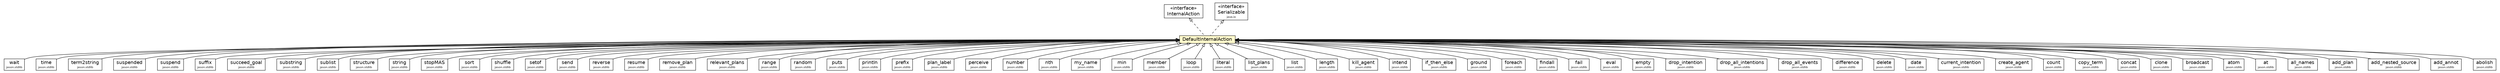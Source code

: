 #!/usr/local/bin/dot
#
# Class diagram 
# Generated by UMLGraph version 5.1 (http://www.umlgraph.org/)
#

digraph G {
	edge [fontname="Helvetica",fontsize=10,labelfontname="Helvetica",labelfontsize=10];
	node [fontname="Helvetica",fontsize=10,shape=plaintext];
	nodesep=0.25;
	ranksep=0.5;
	// jason.asSemantics.InternalAction
	c10673 [label=<<table title="jason.asSemantics.InternalAction" border="0" cellborder="1" cellspacing="0" cellpadding="2" port="p" href="./InternalAction.html">
		<tr><td><table border="0" cellspacing="0" cellpadding="1">
<tr><td align="center" balign="center"> &#171;interface&#187; </td></tr>
<tr><td align="center" balign="center"> InternalAction </td></tr>
		</table></td></tr>
		</table>>, fontname="Helvetica", fontcolor="black", fontsize=14.0];
	// jason.asSemantics.DefaultInternalAction
	c10680 [label=<<table title="jason.asSemantics.DefaultInternalAction" border="0" cellborder="1" cellspacing="0" cellpadding="2" port="p" bgcolor="lemonChiffon" href="./DefaultInternalAction.html">
		<tr><td><table border="0" cellspacing="0" cellpadding="1">
<tr><td align="center" balign="center"> DefaultInternalAction </td></tr>
		</table></td></tr>
		</table>>, fontname="Helvetica", fontcolor="black", fontsize=14.0];
	// jason.stdlib.wait
	c10830 [label=<<table title="jason.stdlib.wait" border="0" cellborder="1" cellspacing="0" cellpadding="2" port="p" href="../stdlib/wait.html">
		<tr><td><table border="0" cellspacing="0" cellpadding="1">
<tr><td align="center" balign="center"> wait </td></tr>
<tr><td align="center" balign="center"><font point-size="8.0"> jason.stdlib </font></td></tr>
		</table></td></tr>
		</table>>, fontname="Helvetica", fontcolor="black", fontsize=14.0];
	// jason.stdlib.time
	c10832 [label=<<table title="jason.stdlib.time" border="0" cellborder="1" cellspacing="0" cellpadding="2" port="p" href="../stdlib/time.html">
		<tr><td><table border="0" cellspacing="0" cellpadding="1">
<tr><td align="center" balign="center"> time </td></tr>
<tr><td align="center" balign="center"><font point-size="8.0"> jason.stdlib </font></td></tr>
		</table></td></tr>
		</table>>, fontname="Helvetica", fontcolor="black", fontsize=14.0];
	// jason.stdlib.term2string
	c10833 [label=<<table title="jason.stdlib.term2string" border="0" cellborder="1" cellspacing="0" cellpadding="2" port="p" href="../stdlib/term2string.html">
		<tr><td><table border="0" cellspacing="0" cellpadding="1">
<tr><td align="center" balign="center"> term2string </td></tr>
<tr><td align="center" balign="center"><font point-size="8.0"> jason.stdlib </font></td></tr>
		</table></td></tr>
		</table>>, fontname="Helvetica", fontcolor="black", fontsize=14.0];
	// jason.stdlib.suspended
	c10834 [label=<<table title="jason.stdlib.suspended" border="0" cellborder="1" cellspacing="0" cellpadding="2" port="p" href="../stdlib/suspended.html">
		<tr><td><table border="0" cellspacing="0" cellpadding="1">
<tr><td align="center" balign="center"> suspended </td></tr>
<tr><td align="center" balign="center"><font point-size="8.0"> jason.stdlib </font></td></tr>
		</table></td></tr>
		</table>>, fontname="Helvetica", fontcolor="black", fontsize=14.0];
	// jason.stdlib.suspend
	c10835 [label=<<table title="jason.stdlib.suspend" border="0" cellborder="1" cellspacing="0" cellpadding="2" port="p" href="../stdlib/suspend.html">
		<tr><td><table border="0" cellspacing="0" cellpadding="1">
<tr><td align="center" balign="center"> suspend </td></tr>
<tr><td align="center" balign="center"><font point-size="8.0"> jason.stdlib </font></td></tr>
		</table></td></tr>
		</table>>, fontname="Helvetica", fontcolor="black", fontsize=14.0];
	// jason.stdlib.suffix
	c10836 [label=<<table title="jason.stdlib.suffix" border="0" cellborder="1" cellspacing="0" cellpadding="2" port="p" href="../stdlib/suffix.html">
		<tr><td><table border="0" cellspacing="0" cellpadding="1">
<tr><td align="center" balign="center"> suffix </td></tr>
<tr><td align="center" balign="center"><font point-size="8.0"> jason.stdlib </font></td></tr>
		</table></td></tr>
		</table>>, fontname="Helvetica", fontcolor="black", fontsize=14.0];
	// jason.stdlib.succeed_goal
	c10837 [label=<<table title="jason.stdlib.succeed_goal" border="0" cellborder="1" cellspacing="0" cellpadding="2" port="p" href="../stdlib/succeed_goal.html">
		<tr><td><table border="0" cellspacing="0" cellpadding="1">
<tr><td align="center" balign="center"> succeed_goal </td></tr>
<tr><td align="center" balign="center"><font point-size="8.0"> jason.stdlib </font></td></tr>
		</table></td></tr>
		</table>>, fontname="Helvetica", fontcolor="black", fontsize=14.0];
	// jason.stdlib.substring
	c10838 [label=<<table title="jason.stdlib.substring" border="0" cellborder="1" cellspacing="0" cellpadding="2" port="p" href="../stdlib/substring.html">
		<tr><td><table border="0" cellspacing="0" cellpadding="1">
<tr><td align="center" balign="center"> substring </td></tr>
<tr><td align="center" balign="center"><font point-size="8.0"> jason.stdlib </font></td></tr>
		</table></td></tr>
		</table>>, fontname="Helvetica", fontcolor="black", fontsize=14.0];
	// jason.stdlib.sublist
	c10839 [label=<<table title="jason.stdlib.sublist" border="0" cellborder="1" cellspacing="0" cellpadding="2" port="p" href="../stdlib/sublist.html">
		<tr><td><table border="0" cellspacing="0" cellpadding="1">
<tr><td align="center" balign="center"> sublist </td></tr>
<tr><td align="center" balign="center"><font point-size="8.0"> jason.stdlib </font></td></tr>
		</table></td></tr>
		</table>>, fontname="Helvetica", fontcolor="black", fontsize=14.0];
	// jason.stdlib.structure
	c10840 [label=<<table title="jason.stdlib.structure" border="0" cellborder="1" cellspacing="0" cellpadding="2" port="p" href="../stdlib/structure.html">
		<tr><td><table border="0" cellspacing="0" cellpadding="1">
<tr><td align="center" balign="center"> structure </td></tr>
<tr><td align="center" balign="center"><font point-size="8.0"> jason.stdlib </font></td></tr>
		</table></td></tr>
		</table>>, fontname="Helvetica", fontcolor="black", fontsize=14.0];
	// jason.stdlib.string
	c10841 [label=<<table title="jason.stdlib.string" border="0" cellborder="1" cellspacing="0" cellpadding="2" port="p" href="../stdlib/string.html">
		<tr><td><table border="0" cellspacing="0" cellpadding="1">
<tr><td align="center" balign="center"> string </td></tr>
<tr><td align="center" balign="center"><font point-size="8.0"> jason.stdlib </font></td></tr>
		</table></td></tr>
		</table>>, fontname="Helvetica", fontcolor="black", fontsize=14.0];
	// jason.stdlib.stopMAS
	c10842 [label=<<table title="jason.stdlib.stopMAS" border="0" cellborder="1" cellspacing="0" cellpadding="2" port="p" href="../stdlib/stopMAS.html">
		<tr><td><table border="0" cellspacing="0" cellpadding="1">
<tr><td align="center" balign="center"> stopMAS </td></tr>
<tr><td align="center" balign="center"><font point-size="8.0"> jason.stdlib </font></td></tr>
		</table></td></tr>
		</table>>, fontname="Helvetica", fontcolor="black", fontsize=14.0];
	// jason.stdlib.sort
	c10843 [label=<<table title="jason.stdlib.sort" border="0" cellborder="1" cellspacing="0" cellpadding="2" port="p" href="../stdlib/sort.html">
		<tr><td><table border="0" cellspacing="0" cellpadding="1">
<tr><td align="center" balign="center"> sort </td></tr>
<tr><td align="center" balign="center"><font point-size="8.0"> jason.stdlib </font></td></tr>
		</table></td></tr>
		</table>>, fontname="Helvetica", fontcolor="black", fontsize=14.0];
	// jason.stdlib.shuffle
	c10844 [label=<<table title="jason.stdlib.shuffle" border="0" cellborder="1" cellspacing="0" cellpadding="2" port="p" href="../stdlib/shuffle.html">
		<tr><td><table border="0" cellspacing="0" cellpadding="1">
<tr><td align="center" balign="center"> shuffle </td></tr>
<tr><td align="center" balign="center"><font point-size="8.0"> jason.stdlib </font></td></tr>
		</table></td></tr>
		</table>>, fontname="Helvetica", fontcolor="black", fontsize=14.0];
	// jason.stdlib.setof
	c10845 [label=<<table title="jason.stdlib.setof" border="0" cellborder="1" cellspacing="0" cellpadding="2" port="p" href="../stdlib/setof.html">
		<tr><td><table border="0" cellspacing="0" cellpadding="1">
<tr><td align="center" balign="center"> setof </td></tr>
<tr><td align="center" balign="center"><font point-size="8.0"> jason.stdlib </font></td></tr>
		</table></td></tr>
		</table>>, fontname="Helvetica", fontcolor="black", fontsize=14.0];
	// jason.stdlib.send
	c10846 [label=<<table title="jason.stdlib.send" border="0" cellborder="1" cellspacing="0" cellpadding="2" port="p" href="../stdlib/send.html">
		<tr><td><table border="0" cellspacing="0" cellpadding="1">
<tr><td align="center" balign="center"> send </td></tr>
<tr><td align="center" balign="center"><font point-size="8.0"> jason.stdlib </font></td></tr>
		</table></td></tr>
		</table>>, fontname="Helvetica", fontcolor="black", fontsize=14.0];
	// jason.stdlib.reverse
	c10847 [label=<<table title="jason.stdlib.reverse" border="0" cellborder="1" cellspacing="0" cellpadding="2" port="p" href="../stdlib/reverse.html">
		<tr><td><table border="0" cellspacing="0" cellpadding="1">
<tr><td align="center" balign="center"> reverse </td></tr>
<tr><td align="center" balign="center"><font point-size="8.0"> jason.stdlib </font></td></tr>
		</table></td></tr>
		</table>>, fontname="Helvetica", fontcolor="black", fontsize=14.0];
	// jason.stdlib.resume
	c10848 [label=<<table title="jason.stdlib.resume" border="0" cellborder="1" cellspacing="0" cellpadding="2" port="p" href="../stdlib/resume.html">
		<tr><td><table border="0" cellspacing="0" cellpadding="1">
<tr><td align="center" balign="center"> resume </td></tr>
<tr><td align="center" balign="center"><font point-size="8.0"> jason.stdlib </font></td></tr>
		</table></td></tr>
		</table>>, fontname="Helvetica", fontcolor="black", fontsize=14.0];
	// jason.stdlib.remove_plan
	c10849 [label=<<table title="jason.stdlib.remove_plan" border="0" cellborder="1" cellspacing="0" cellpadding="2" port="p" href="../stdlib/remove_plan.html">
		<tr><td><table border="0" cellspacing="0" cellpadding="1">
<tr><td align="center" balign="center"> remove_plan </td></tr>
<tr><td align="center" balign="center"><font point-size="8.0"> jason.stdlib </font></td></tr>
		</table></td></tr>
		</table>>, fontname="Helvetica", fontcolor="black", fontsize=14.0];
	// jason.stdlib.relevant_plans
	c10850 [label=<<table title="jason.stdlib.relevant_plans" border="0" cellborder="1" cellspacing="0" cellpadding="2" port="p" href="../stdlib/relevant_plans.html">
		<tr><td><table border="0" cellspacing="0" cellpadding="1">
<tr><td align="center" balign="center"> relevant_plans </td></tr>
<tr><td align="center" balign="center"><font point-size="8.0"> jason.stdlib </font></td></tr>
		</table></td></tr>
		</table>>, fontname="Helvetica", fontcolor="black", fontsize=14.0];
	// jason.stdlib.range
	c10851 [label=<<table title="jason.stdlib.range" border="0" cellborder="1" cellspacing="0" cellpadding="2" port="p" href="../stdlib/range.html">
		<tr><td><table border="0" cellspacing="0" cellpadding="1">
<tr><td align="center" balign="center"> range </td></tr>
<tr><td align="center" balign="center"><font point-size="8.0"> jason.stdlib </font></td></tr>
		</table></td></tr>
		</table>>, fontname="Helvetica", fontcolor="black", fontsize=14.0];
	// jason.stdlib.random
	c10852 [label=<<table title="jason.stdlib.random" border="0" cellborder="1" cellspacing="0" cellpadding="2" port="p" href="../stdlib/random.html">
		<tr><td><table border="0" cellspacing="0" cellpadding="1">
<tr><td align="center" balign="center"> random </td></tr>
<tr><td align="center" balign="center"><font point-size="8.0"> jason.stdlib </font></td></tr>
		</table></td></tr>
		</table>>, fontname="Helvetica", fontcolor="black", fontsize=14.0];
	// jason.stdlib.puts
	c10853 [label=<<table title="jason.stdlib.puts" border="0" cellborder="1" cellspacing="0" cellpadding="2" port="p" href="../stdlib/puts.html">
		<tr><td><table border="0" cellspacing="0" cellpadding="1">
<tr><td align="center" balign="center"> puts </td></tr>
<tr><td align="center" balign="center"><font point-size="8.0"> jason.stdlib </font></td></tr>
		</table></td></tr>
		</table>>, fontname="Helvetica", fontcolor="black", fontsize=14.0];
	// jason.stdlib.println
	c10854 [label=<<table title="jason.stdlib.println" border="0" cellborder="1" cellspacing="0" cellpadding="2" port="p" href="../stdlib/println.html">
		<tr><td><table border="0" cellspacing="0" cellpadding="1">
<tr><td align="center" balign="center"> println </td></tr>
<tr><td align="center" balign="center"><font point-size="8.0"> jason.stdlib </font></td></tr>
		</table></td></tr>
		</table>>, fontname="Helvetica", fontcolor="black", fontsize=14.0];
	// jason.stdlib.prefix
	c10856 [label=<<table title="jason.stdlib.prefix" border="0" cellborder="1" cellspacing="0" cellpadding="2" port="p" href="../stdlib/prefix.html">
		<tr><td><table border="0" cellspacing="0" cellpadding="1">
<tr><td align="center" balign="center"> prefix </td></tr>
<tr><td align="center" balign="center"><font point-size="8.0"> jason.stdlib </font></td></tr>
		</table></td></tr>
		</table>>, fontname="Helvetica", fontcolor="black", fontsize=14.0];
	// jason.stdlib.plan_label
	c10857 [label=<<table title="jason.stdlib.plan_label" border="0" cellborder="1" cellspacing="0" cellpadding="2" port="p" href="../stdlib/plan_label.html">
		<tr><td><table border="0" cellspacing="0" cellpadding="1">
<tr><td align="center" balign="center"> plan_label </td></tr>
<tr><td align="center" balign="center"><font point-size="8.0"> jason.stdlib </font></td></tr>
		</table></td></tr>
		</table>>, fontname="Helvetica", fontcolor="black", fontsize=14.0];
	// jason.stdlib.perceive
	c10858 [label=<<table title="jason.stdlib.perceive" border="0" cellborder="1" cellspacing="0" cellpadding="2" port="p" href="../stdlib/perceive.html">
		<tr><td><table border="0" cellspacing="0" cellpadding="1">
<tr><td align="center" balign="center"> perceive </td></tr>
<tr><td align="center" balign="center"><font point-size="8.0"> jason.stdlib </font></td></tr>
		</table></td></tr>
		</table>>, fontname="Helvetica", fontcolor="black", fontsize=14.0];
	// jason.stdlib.number
	c10859 [label=<<table title="jason.stdlib.number" border="0" cellborder="1" cellspacing="0" cellpadding="2" port="p" href="../stdlib/number.html">
		<tr><td><table border="0" cellspacing="0" cellpadding="1">
<tr><td align="center" balign="center"> number </td></tr>
<tr><td align="center" balign="center"><font point-size="8.0"> jason.stdlib </font></td></tr>
		</table></td></tr>
		</table>>, fontname="Helvetica", fontcolor="black", fontsize=14.0];
	// jason.stdlib.nth
	c10860 [label=<<table title="jason.stdlib.nth" border="0" cellborder="1" cellspacing="0" cellpadding="2" port="p" href="../stdlib/nth.html">
		<tr><td><table border="0" cellspacing="0" cellpadding="1">
<tr><td align="center" balign="center"> nth </td></tr>
<tr><td align="center" balign="center"><font point-size="8.0"> jason.stdlib </font></td></tr>
		</table></td></tr>
		</table>>, fontname="Helvetica", fontcolor="black", fontsize=14.0];
	// jason.stdlib.my_name
	c10861 [label=<<table title="jason.stdlib.my_name" border="0" cellborder="1" cellspacing="0" cellpadding="2" port="p" href="../stdlib/my_name.html">
		<tr><td><table border="0" cellspacing="0" cellpadding="1">
<tr><td align="center" balign="center"> my_name </td></tr>
<tr><td align="center" balign="center"><font point-size="8.0"> jason.stdlib </font></td></tr>
		</table></td></tr>
		</table>>, fontname="Helvetica", fontcolor="black", fontsize=14.0];
	// jason.stdlib.min
	c10862 [label=<<table title="jason.stdlib.min" border="0" cellborder="1" cellspacing="0" cellpadding="2" port="p" href="../stdlib/min.html">
		<tr><td><table border="0" cellspacing="0" cellpadding="1">
<tr><td align="center" balign="center"> min </td></tr>
<tr><td align="center" balign="center"><font point-size="8.0"> jason.stdlib </font></td></tr>
		</table></td></tr>
		</table>>, fontname="Helvetica", fontcolor="black", fontsize=14.0];
	// jason.stdlib.member
	c10863 [label=<<table title="jason.stdlib.member" border="0" cellborder="1" cellspacing="0" cellpadding="2" port="p" href="../stdlib/member.html">
		<tr><td><table border="0" cellspacing="0" cellpadding="1">
<tr><td align="center" balign="center"> member </td></tr>
<tr><td align="center" balign="center"><font point-size="8.0"> jason.stdlib </font></td></tr>
		</table></td></tr>
		</table>>, fontname="Helvetica", fontcolor="black", fontsize=14.0];
	// jason.stdlib.loop
	c10865 [label=<<table title="jason.stdlib.loop" border="0" cellborder="1" cellspacing="0" cellpadding="2" port="p" href="../stdlib/loop.html">
		<tr><td><table border="0" cellspacing="0" cellpadding="1">
<tr><td align="center" balign="center"> loop </td></tr>
<tr><td align="center" balign="center"><font point-size="8.0"> jason.stdlib </font></td></tr>
		</table></td></tr>
		</table>>, fontname="Helvetica", fontcolor="black", fontsize=14.0];
	// jason.stdlib.literal
	c10866 [label=<<table title="jason.stdlib.literal" border="0" cellborder="1" cellspacing="0" cellpadding="2" port="p" href="../stdlib/literal.html">
		<tr><td><table border="0" cellspacing="0" cellpadding="1">
<tr><td align="center" balign="center"> literal </td></tr>
<tr><td align="center" balign="center"><font point-size="8.0"> jason.stdlib </font></td></tr>
		</table></td></tr>
		</table>>, fontname="Helvetica", fontcolor="black", fontsize=14.0];
	// jason.stdlib.list_plans
	c10867 [label=<<table title="jason.stdlib.list_plans" border="0" cellborder="1" cellspacing="0" cellpadding="2" port="p" href="../stdlib/list_plans.html">
		<tr><td><table border="0" cellspacing="0" cellpadding="1">
<tr><td align="center" balign="center"> list_plans </td></tr>
<tr><td align="center" balign="center"><font point-size="8.0"> jason.stdlib </font></td></tr>
		</table></td></tr>
		</table>>, fontname="Helvetica", fontcolor="black", fontsize=14.0];
	// jason.stdlib.list
	c10868 [label=<<table title="jason.stdlib.list" border="0" cellborder="1" cellspacing="0" cellpadding="2" port="p" href="../stdlib/list.html">
		<tr><td><table border="0" cellspacing="0" cellpadding="1">
<tr><td align="center" balign="center"> list </td></tr>
<tr><td align="center" balign="center"><font point-size="8.0"> jason.stdlib </font></td></tr>
		</table></td></tr>
		</table>>, fontname="Helvetica", fontcolor="black", fontsize=14.0];
	// jason.stdlib.length
	c10869 [label=<<table title="jason.stdlib.length" border="0" cellborder="1" cellspacing="0" cellpadding="2" port="p" href="../stdlib/length.html">
		<tr><td><table border="0" cellspacing="0" cellpadding="1">
<tr><td align="center" balign="center"> length </td></tr>
<tr><td align="center" balign="center"><font point-size="8.0"> jason.stdlib </font></td></tr>
		</table></td></tr>
		</table>>, fontname="Helvetica", fontcolor="black", fontsize=14.0];
	// jason.stdlib.kill_agent
	c10870 [label=<<table title="jason.stdlib.kill_agent" border="0" cellborder="1" cellspacing="0" cellpadding="2" port="p" href="../stdlib/kill_agent.html">
		<tr><td><table border="0" cellspacing="0" cellpadding="1">
<tr><td align="center" balign="center"> kill_agent </td></tr>
<tr><td align="center" balign="center"><font point-size="8.0"> jason.stdlib </font></td></tr>
		</table></td></tr>
		</table>>, fontname="Helvetica", fontcolor="black", fontsize=14.0];
	// jason.stdlib.intend
	c10872 [label=<<table title="jason.stdlib.intend" border="0" cellborder="1" cellspacing="0" cellpadding="2" port="p" href="../stdlib/intend.html">
		<tr><td><table border="0" cellspacing="0" cellpadding="1">
<tr><td align="center" balign="center"> intend </td></tr>
<tr><td align="center" balign="center"><font point-size="8.0"> jason.stdlib </font></td></tr>
		</table></td></tr>
		</table>>, fontname="Helvetica", fontcolor="black", fontsize=14.0];
	// jason.stdlib.if_then_else
	c10873 [label=<<table title="jason.stdlib.if_then_else" border="0" cellborder="1" cellspacing="0" cellpadding="2" port="p" href="../stdlib/if_then_else.html">
		<tr><td><table border="0" cellspacing="0" cellpadding="1">
<tr><td align="center" balign="center"> if_then_else </td></tr>
<tr><td align="center" balign="center"><font point-size="8.0"> jason.stdlib </font></td></tr>
		</table></td></tr>
		</table>>, fontname="Helvetica", fontcolor="black", fontsize=14.0];
	// jason.stdlib.ground
	c10874 [label=<<table title="jason.stdlib.ground" border="0" cellborder="1" cellspacing="0" cellpadding="2" port="p" href="../stdlib/ground.html">
		<tr><td><table border="0" cellspacing="0" cellpadding="1">
<tr><td align="center" balign="center"> ground </td></tr>
<tr><td align="center" balign="center"><font point-size="8.0"> jason.stdlib </font></td></tr>
		</table></td></tr>
		</table>>, fontname="Helvetica", fontcolor="black", fontsize=14.0];
	// jason.stdlib.foreach
	c10875 [label=<<table title="jason.stdlib.foreach" border="0" cellborder="1" cellspacing="0" cellpadding="2" port="p" href="../stdlib/foreach.html">
		<tr><td><table border="0" cellspacing="0" cellpadding="1">
<tr><td align="center" balign="center"> foreach </td></tr>
<tr><td align="center" balign="center"><font point-size="8.0"> jason.stdlib </font></td></tr>
		</table></td></tr>
		</table>>, fontname="Helvetica", fontcolor="black", fontsize=14.0];
	// jason.stdlib.findall
	c10876 [label=<<table title="jason.stdlib.findall" border="0" cellborder="1" cellspacing="0" cellpadding="2" port="p" href="../stdlib/findall.html">
		<tr><td><table border="0" cellspacing="0" cellpadding="1">
<tr><td align="center" balign="center"> findall </td></tr>
<tr><td align="center" balign="center"><font point-size="8.0"> jason.stdlib </font></td></tr>
		</table></td></tr>
		</table>>, fontname="Helvetica", fontcolor="black", fontsize=14.0];
	// jason.stdlib.fail
	c10878 [label=<<table title="jason.stdlib.fail" border="0" cellborder="1" cellspacing="0" cellpadding="2" port="p" href="../stdlib/fail.html">
		<tr><td><table border="0" cellspacing="0" cellpadding="1">
<tr><td align="center" balign="center"> fail </td></tr>
<tr><td align="center" balign="center"><font point-size="8.0"> jason.stdlib </font></td></tr>
		</table></td></tr>
		</table>>, fontname="Helvetica", fontcolor="black", fontsize=14.0];
	// jason.stdlib.eval
	c10879 [label=<<table title="jason.stdlib.eval" border="0" cellborder="1" cellspacing="0" cellpadding="2" port="p" href="../stdlib/eval.html">
		<tr><td><table border="0" cellspacing="0" cellpadding="1">
<tr><td align="center" balign="center"> eval </td></tr>
<tr><td align="center" balign="center"><font point-size="8.0"> jason.stdlib </font></td></tr>
		</table></td></tr>
		</table>>, fontname="Helvetica", fontcolor="black", fontsize=14.0];
	// jason.stdlib.empty
	c10880 [label=<<table title="jason.stdlib.empty" border="0" cellborder="1" cellspacing="0" cellpadding="2" port="p" href="../stdlib/empty.html">
		<tr><td><table border="0" cellspacing="0" cellpadding="1">
<tr><td align="center" balign="center"> empty </td></tr>
<tr><td align="center" balign="center"><font point-size="8.0"> jason.stdlib </font></td></tr>
		</table></td></tr>
		</table>>, fontname="Helvetica", fontcolor="black", fontsize=14.0];
	// jason.stdlib.drop_intention
	c10881 [label=<<table title="jason.stdlib.drop_intention" border="0" cellborder="1" cellspacing="0" cellpadding="2" port="p" href="../stdlib/drop_intention.html">
		<tr><td><table border="0" cellspacing="0" cellpadding="1">
<tr><td align="center" balign="center"> drop_intention </td></tr>
<tr><td align="center" balign="center"><font point-size="8.0"> jason.stdlib </font></td></tr>
		</table></td></tr>
		</table>>, fontname="Helvetica", fontcolor="black", fontsize=14.0];
	// jason.stdlib.drop_all_intentions
	c10884 [label=<<table title="jason.stdlib.drop_all_intentions" border="0" cellborder="1" cellspacing="0" cellpadding="2" port="p" href="../stdlib/drop_all_intentions.html">
		<tr><td><table border="0" cellspacing="0" cellpadding="1">
<tr><td align="center" balign="center"> drop_all_intentions </td></tr>
<tr><td align="center" balign="center"><font point-size="8.0"> jason.stdlib </font></td></tr>
		</table></td></tr>
		</table>>, fontname="Helvetica", fontcolor="black", fontsize=14.0];
	// jason.stdlib.drop_all_events
	c10885 [label=<<table title="jason.stdlib.drop_all_events" border="0" cellborder="1" cellspacing="0" cellpadding="2" port="p" href="../stdlib/drop_all_events.html">
		<tr><td><table border="0" cellspacing="0" cellpadding="1">
<tr><td align="center" balign="center"> drop_all_events </td></tr>
<tr><td align="center" balign="center"><font point-size="8.0"> jason.stdlib </font></td></tr>
		</table></td></tr>
		</table>>, fontname="Helvetica", fontcolor="black", fontsize=14.0];
	// jason.stdlib.difference
	c10887 [label=<<table title="jason.stdlib.difference" border="0" cellborder="1" cellspacing="0" cellpadding="2" port="p" href="../stdlib/difference.html">
		<tr><td><table border="0" cellspacing="0" cellpadding="1">
<tr><td align="center" balign="center"> difference </td></tr>
<tr><td align="center" balign="center"><font point-size="8.0"> jason.stdlib </font></td></tr>
		</table></td></tr>
		</table>>, fontname="Helvetica", fontcolor="black", fontsize=14.0];
	// jason.stdlib.delete
	c10889 [label=<<table title="jason.stdlib.delete" border="0" cellborder="1" cellspacing="0" cellpadding="2" port="p" href="../stdlib/delete.html">
		<tr><td><table border="0" cellspacing="0" cellpadding="1">
<tr><td align="center" balign="center"> delete </td></tr>
<tr><td align="center" balign="center"><font point-size="8.0"> jason.stdlib </font></td></tr>
		</table></td></tr>
		</table>>, fontname="Helvetica", fontcolor="black", fontsize=14.0];
	// jason.stdlib.date
	c10890 [label=<<table title="jason.stdlib.date" border="0" cellborder="1" cellspacing="0" cellpadding="2" port="p" href="../stdlib/date.html">
		<tr><td><table border="0" cellspacing="0" cellpadding="1">
<tr><td align="center" balign="center"> date </td></tr>
<tr><td align="center" balign="center"><font point-size="8.0"> jason.stdlib </font></td></tr>
		</table></td></tr>
		</table>>, fontname="Helvetica", fontcolor="black", fontsize=14.0];
	// jason.stdlib.current_intention
	c10891 [label=<<table title="jason.stdlib.current_intention" border="0" cellborder="1" cellspacing="0" cellpadding="2" port="p" href="../stdlib/current_intention.html">
		<tr><td><table border="0" cellspacing="0" cellpadding="1">
<tr><td align="center" balign="center"> current_intention </td></tr>
<tr><td align="center" balign="center"><font point-size="8.0"> jason.stdlib </font></td></tr>
		</table></td></tr>
		</table>>, fontname="Helvetica", fontcolor="black", fontsize=14.0];
	// jason.stdlib.create_agent
	c10892 [label=<<table title="jason.stdlib.create_agent" border="0" cellborder="1" cellspacing="0" cellpadding="2" port="p" href="../stdlib/create_agent.html">
		<tr><td><table border="0" cellspacing="0" cellpadding="1">
<tr><td align="center" balign="center"> create_agent </td></tr>
<tr><td align="center" balign="center"><font point-size="8.0"> jason.stdlib </font></td></tr>
		</table></td></tr>
		</table>>, fontname="Helvetica", fontcolor="black", fontsize=14.0];
	// jason.stdlib.count
	c10893 [label=<<table title="jason.stdlib.count" border="0" cellborder="1" cellspacing="0" cellpadding="2" port="p" href="../stdlib/count.html">
		<tr><td><table border="0" cellspacing="0" cellpadding="1">
<tr><td align="center" balign="center"> count </td></tr>
<tr><td align="center" balign="center"><font point-size="8.0"> jason.stdlib </font></td></tr>
		</table></td></tr>
		</table>>, fontname="Helvetica", fontcolor="black", fontsize=14.0];
	// jason.stdlib.copy_term
	c10894 [label=<<table title="jason.stdlib.copy_term" border="0" cellborder="1" cellspacing="0" cellpadding="2" port="p" href="../stdlib/copy_term.html">
		<tr><td><table border="0" cellspacing="0" cellpadding="1">
<tr><td align="center" balign="center"> copy_term </td></tr>
<tr><td align="center" balign="center"><font point-size="8.0"> jason.stdlib </font></td></tr>
		</table></td></tr>
		</table>>, fontname="Helvetica", fontcolor="black", fontsize=14.0];
	// jason.stdlib.concat
	c10895 [label=<<table title="jason.stdlib.concat" border="0" cellborder="1" cellspacing="0" cellpadding="2" port="p" href="../stdlib/concat.html">
		<tr><td><table border="0" cellspacing="0" cellpadding="1">
<tr><td align="center" balign="center"> concat </td></tr>
<tr><td align="center" balign="center"><font point-size="8.0"> jason.stdlib </font></td></tr>
		</table></td></tr>
		</table>>, fontname="Helvetica", fontcolor="black", fontsize=14.0];
	// jason.stdlib.clone
	c10896 [label=<<table title="jason.stdlib.clone" border="0" cellborder="1" cellspacing="0" cellpadding="2" port="p" href="../stdlib/clone.html">
		<tr><td><table border="0" cellspacing="0" cellpadding="1">
<tr><td align="center" balign="center"> clone </td></tr>
<tr><td align="center" balign="center"><font point-size="8.0"> jason.stdlib </font></td></tr>
		</table></td></tr>
		</table>>, fontname="Helvetica", fontcolor="black", fontsize=14.0];
	// jason.stdlib.broadcast
	c10897 [label=<<table title="jason.stdlib.broadcast" border="0" cellborder="1" cellspacing="0" cellpadding="2" port="p" href="../stdlib/broadcast.html">
		<tr><td><table border="0" cellspacing="0" cellpadding="1">
<tr><td align="center" balign="center"> broadcast </td></tr>
<tr><td align="center" balign="center"><font point-size="8.0"> jason.stdlib </font></td></tr>
		</table></td></tr>
		</table>>, fontname="Helvetica", fontcolor="black", fontsize=14.0];
	// jason.stdlib.atom
	c10898 [label=<<table title="jason.stdlib.atom" border="0" cellborder="1" cellspacing="0" cellpadding="2" port="p" href="../stdlib/atom.html">
		<tr><td><table border="0" cellspacing="0" cellpadding="1">
<tr><td align="center" balign="center"> atom </td></tr>
<tr><td align="center" balign="center"><font point-size="8.0"> jason.stdlib </font></td></tr>
		</table></td></tr>
		</table>>, fontname="Helvetica", fontcolor="black", fontsize=14.0];
	// jason.stdlib.at
	c10899 [label=<<table title="jason.stdlib.at" border="0" cellborder="1" cellspacing="0" cellpadding="2" port="p" href="../stdlib/at.html">
		<tr><td><table border="0" cellspacing="0" cellpadding="1">
<tr><td align="center" balign="center"> at </td></tr>
<tr><td align="center" balign="center"><font point-size="8.0"> jason.stdlib </font></td></tr>
		</table></td></tr>
		</table>>, fontname="Helvetica", fontcolor="black", fontsize=14.0];
	// jason.stdlib.all_names
	c10900 [label=<<table title="jason.stdlib.all_names" border="0" cellborder="1" cellspacing="0" cellpadding="2" port="p" href="../stdlib/all_names.html">
		<tr><td><table border="0" cellspacing="0" cellpadding="1">
<tr><td align="center" balign="center"> all_names </td></tr>
<tr><td align="center" balign="center"><font point-size="8.0"> jason.stdlib </font></td></tr>
		</table></td></tr>
		</table>>, fontname="Helvetica", fontcolor="black", fontsize=14.0];
	// jason.stdlib.add_plan
	c10901 [label=<<table title="jason.stdlib.add_plan" border="0" cellborder="1" cellspacing="0" cellpadding="2" port="p" href="../stdlib/add_plan.html">
		<tr><td><table border="0" cellspacing="0" cellpadding="1">
<tr><td align="center" balign="center"> add_plan </td></tr>
<tr><td align="center" balign="center"><font point-size="8.0"> jason.stdlib </font></td></tr>
		</table></td></tr>
		</table>>, fontname="Helvetica", fontcolor="black", fontsize=14.0];
	// jason.stdlib.add_nested_source
	c10902 [label=<<table title="jason.stdlib.add_nested_source" border="0" cellborder="1" cellspacing="0" cellpadding="2" port="p" href="../stdlib/add_nested_source.html">
		<tr><td><table border="0" cellspacing="0" cellpadding="1">
<tr><td align="center" balign="center"> add_nested_source </td></tr>
<tr><td align="center" balign="center"><font point-size="8.0"> jason.stdlib </font></td></tr>
		</table></td></tr>
		</table>>, fontname="Helvetica", fontcolor="black", fontsize=14.0];
	// jason.stdlib.add_annot
	c10903 [label=<<table title="jason.stdlib.add_annot" border="0" cellborder="1" cellspacing="0" cellpadding="2" port="p" href="../stdlib/add_annot.html">
		<tr><td><table border="0" cellspacing="0" cellpadding="1">
<tr><td align="center" balign="center"> add_annot </td></tr>
<tr><td align="center" balign="center"><font point-size="8.0"> jason.stdlib </font></td></tr>
		</table></td></tr>
		</table>>, fontname="Helvetica", fontcolor="black", fontsize=14.0];
	// jason.stdlib.abolish
	c10904 [label=<<table title="jason.stdlib.abolish" border="0" cellborder="1" cellspacing="0" cellpadding="2" port="p" href="../stdlib/abolish.html">
		<tr><td><table border="0" cellspacing="0" cellpadding="1">
<tr><td align="center" balign="center"> abolish </td></tr>
<tr><td align="center" balign="center"><font point-size="8.0"> jason.stdlib </font></td></tr>
		</table></td></tr>
		</table>>, fontname="Helvetica", fontcolor="black", fontsize=14.0];
	//jason.asSemantics.DefaultInternalAction implements jason.asSemantics.InternalAction
	c10673:p -> c10680:p [dir=back,arrowtail=empty,style=dashed];
	//jason.asSemantics.DefaultInternalAction implements java.io.Serializable
	c10912:p -> c10680:p [dir=back,arrowtail=empty,style=dashed];
	//jason.stdlib.wait extends jason.asSemantics.DefaultInternalAction
	c10680:p -> c10830:p [dir=back,arrowtail=empty];
	//jason.stdlib.time extends jason.asSemantics.DefaultInternalAction
	c10680:p -> c10832:p [dir=back,arrowtail=empty];
	//jason.stdlib.term2string extends jason.asSemantics.DefaultInternalAction
	c10680:p -> c10833:p [dir=back,arrowtail=empty];
	//jason.stdlib.suspended extends jason.asSemantics.DefaultInternalAction
	c10680:p -> c10834:p [dir=back,arrowtail=empty];
	//jason.stdlib.suspend extends jason.asSemantics.DefaultInternalAction
	c10680:p -> c10835:p [dir=back,arrowtail=empty];
	//jason.stdlib.suffix extends jason.asSemantics.DefaultInternalAction
	c10680:p -> c10836:p [dir=back,arrowtail=empty];
	//jason.stdlib.succeed_goal extends jason.asSemantics.DefaultInternalAction
	c10680:p -> c10837:p [dir=back,arrowtail=empty];
	//jason.stdlib.substring extends jason.asSemantics.DefaultInternalAction
	c10680:p -> c10838:p [dir=back,arrowtail=empty];
	//jason.stdlib.sublist extends jason.asSemantics.DefaultInternalAction
	c10680:p -> c10839:p [dir=back,arrowtail=empty];
	//jason.stdlib.structure extends jason.asSemantics.DefaultInternalAction
	c10680:p -> c10840:p [dir=back,arrowtail=empty];
	//jason.stdlib.string extends jason.asSemantics.DefaultInternalAction
	c10680:p -> c10841:p [dir=back,arrowtail=empty];
	//jason.stdlib.stopMAS extends jason.asSemantics.DefaultInternalAction
	c10680:p -> c10842:p [dir=back,arrowtail=empty];
	//jason.stdlib.sort extends jason.asSemantics.DefaultInternalAction
	c10680:p -> c10843:p [dir=back,arrowtail=empty];
	//jason.stdlib.shuffle extends jason.asSemantics.DefaultInternalAction
	c10680:p -> c10844:p [dir=back,arrowtail=empty];
	//jason.stdlib.setof extends jason.asSemantics.DefaultInternalAction
	c10680:p -> c10845:p [dir=back,arrowtail=empty];
	//jason.stdlib.send extends jason.asSemantics.DefaultInternalAction
	c10680:p -> c10846:p [dir=back,arrowtail=empty];
	//jason.stdlib.reverse extends jason.asSemantics.DefaultInternalAction
	c10680:p -> c10847:p [dir=back,arrowtail=empty];
	//jason.stdlib.resume extends jason.asSemantics.DefaultInternalAction
	c10680:p -> c10848:p [dir=back,arrowtail=empty];
	//jason.stdlib.remove_plan extends jason.asSemantics.DefaultInternalAction
	c10680:p -> c10849:p [dir=back,arrowtail=empty];
	//jason.stdlib.relevant_plans extends jason.asSemantics.DefaultInternalAction
	c10680:p -> c10850:p [dir=back,arrowtail=empty];
	//jason.stdlib.range extends jason.asSemantics.DefaultInternalAction
	c10680:p -> c10851:p [dir=back,arrowtail=empty];
	//jason.stdlib.random extends jason.asSemantics.DefaultInternalAction
	c10680:p -> c10852:p [dir=back,arrowtail=empty];
	//jason.stdlib.puts extends jason.asSemantics.DefaultInternalAction
	c10680:p -> c10853:p [dir=back,arrowtail=empty];
	//jason.stdlib.println extends jason.asSemantics.DefaultInternalAction
	c10680:p -> c10854:p [dir=back,arrowtail=empty];
	//jason.stdlib.prefix extends jason.asSemantics.DefaultInternalAction
	c10680:p -> c10856:p [dir=back,arrowtail=empty];
	//jason.stdlib.plan_label extends jason.asSemantics.DefaultInternalAction
	c10680:p -> c10857:p [dir=back,arrowtail=empty];
	//jason.stdlib.perceive extends jason.asSemantics.DefaultInternalAction
	c10680:p -> c10858:p [dir=back,arrowtail=empty];
	//jason.stdlib.number extends jason.asSemantics.DefaultInternalAction
	c10680:p -> c10859:p [dir=back,arrowtail=empty];
	//jason.stdlib.nth extends jason.asSemantics.DefaultInternalAction
	c10680:p -> c10860:p [dir=back,arrowtail=empty];
	//jason.stdlib.my_name extends jason.asSemantics.DefaultInternalAction
	c10680:p -> c10861:p [dir=back,arrowtail=empty];
	//jason.stdlib.min extends jason.asSemantics.DefaultInternalAction
	c10680:p -> c10862:p [dir=back,arrowtail=empty];
	//jason.stdlib.member extends jason.asSemantics.DefaultInternalAction
	c10680:p -> c10863:p [dir=back,arrowtail=empty];
	//jason.stdlib.loop extends jason.asSemantics.DefaultInternalAction
	c10680:p -> c10865:p [dir=back,arrowtail=empty];
	//jason.stdlib.literal extends jason.asSemantics.DefaultInternalAction
	c10680:p -> c10866:p [dir=back,arrowtail=empty];
	//jason.stdlib.list_plans extends jason.asSemantics.DefaultInternalAction
	c10680:p -> c10867:p [dir=back,arrowtail=empty];
	//jason.stdlib.list extends jason.asSemantics.DefaultInternalAction
	c10680:p -> c10868:p [dir=back,arrowtail=empty];
	//jason.stdlib.length extends jason.asSemantics.DefaultInternalAction
	c10680:p -> c10869:p [dir=back,arrowtail=empty];
	//jason.stdlib.kill_agent extends jason.asSemantics.DefaultInternalAction
	c10680:p -> c10870:p [dir=back,arrowtail=empty];
	//jason.stdlib.intend extends jason.asSemantics.DefaultInternalAction
	c10680:p -> c10872:p [dir=back,arrowtail=empty];
	//jason.stdlib.if_then_else extends jason.asSemantics.DefaultInternalAction
	c10680:p -> c10873:p [dir=back,arrowtail=empty];
	//jason.stdlib.ground extends jason.asSemantics.DefaultInternalAction
	c10680:p -> c10874:p [dir=back,arrowtail=empty];
	//jason.stdlib.foreach extends jason.asSemantics.DefaultInternalAction
	c10680:p -> c10875:p [dir=back,arrowtail=empty];
	//jason.stdlib.findall extends jason.asSemantics.DefaultInternalAction
	c10680:p -> c10876:p [dir=back,arrowtail=empty];
	//jason.stdlib.fail extends jason.asSemantics.DefaultInternalAction
	c10680:p -> c10878:p [dir=back,arrowtail=empty];
	//jason.stdlib.eval extends jason.asSemantics.DefaultInternalAction
	c10680:p -> c10879:p [dir=back,arrowtail=empty];
	//jason.stdlib.empty extends jason.asSemantics.DefaultInternalAction
	c10680:p -> c10880:p [dir=back,arrowtail=empty];
	//jason.stdlib.drop_intention extends jason.asSemantics.DefaultInternalAction
	c10680:p -> c10881:p [dir=back,arrowtail=empty];
	//jason.stdlib.drop_all_intentions extends jason.asSemantics.DefaultInternalAction
	c10680:p -> c10884:p [dir=back,arrowtail=empty];
	//jason.stdlib.drop_all_events extends jason.asSemantics.DefaultInternalAction
	c10680:p -> c10885:p [dir=back,arrowtail=empty];
	//jason.stdlib.difference extends jason.asSemantics.DefaultInternalAction
	c10680:p -> c10887:p [dir=back,arrowtail=empty];
	//jason.stdlib.delete extends jason.asSemantics.DefaultInternalAction
	c10680:p -> c10889:p [dir=back,arrowtail=empty];
	//jason.stdlib.date extends jason.asSemantics.DefaultInternalAction
	c10680:p -> c10890:p [dir=back,arrowtail=empty];
	//jason.stdlib.current_intention extends jason.asSemantics.DefaultInternalAction
	c10680:p -> c10891:p [dir=back,arrowtail=empty];
	//jason.stdlib.create_agent extends jason.asSemantics.DefaultInternalAction
	c10680:p -> c10892:p [dir=back,arrowtail=empty];
	//jason.stdlib.count extends jason.asSemantics.DefaultInternalAction
	c10680:p -> c10893:p [dir=back,arrowtail=empty];
	//jason.stdlib.copy_term extends jason.asSemantics.DefaultInternalAction
	c10680:p -> c10894:p [dir=back,arrowtail=empty];
	//jason.stdlib.concat extends jason.asSemantics.DefaultInternalAction
	c10680:p -> c10895:p [dir=back,arrowtail=empty];
	//jason.stdlib.clone extends jason.asSemantics.DefaultInternalAction
	c10680:p -> c10896:p [dir=back,arrowtail=empty];
	//jason.stdlib.broadcast extends jason.asSemantics.DefaultInternalAction
	c10680:p -> c10897:p [dir=back,arrowtail=empty];
	//jason.stdlib.atom extends jason.asSemantics.DefaultInternalAction
	c10680:p -> c10898:p [dir=back,arrowtail=empty];
	//jason.stdlib.at extends jason.asSemantics.DefaultInternalAction
	c10680:p -> c10899:p [dir=back,arrowtail=empty];
	//jason.stdlib.all_names extends jason.asSemantics.DefaultInternalAction
	c10680:p -> c10900:p [dir=back,arrowtail=empty];
	//jason.stdlib.add_plan extends jason.asSemantics.DefaultInternalAction
	c10680:p -> c10901:p [dir=back,arrowtail=empty];
	//jason.stdlib.add_nested_source extends jason.asSemantics.DefaultInternalAction
	c10680:p -> c10902:p [dir=back,arrowtail=empty];
	//jason.stdlib.add_annot extends jason.asSemantics.DefaultInternalAction
	c10680:p -> c10903:p [dir=back,arrowtail=empty];
	//jason.stdlib.abolish extends jason.asSemantics.DefaultInternalAction
	c10680:p -> c10904:p [dir=back,arrowtail=empty];
	// java.io.Serializable
	c10912 [label=<<table title="java.io.Serializable" border="0" cellborder="1" cellspacing="0" cellpadding="2" port="p" href="http://java.sun.com/j2se/1.4.2/docs/api/java/io/Serializable.html">
		<tr><td><table border="0" cellspacing="0" cellpadding="1">
<tr><td align="center" balign="center"> &#171;interface&#187; </td></tr>
<tr><td align="center" balign="center"> Serializable </td></tr>
<tr><td align="center" balign="center"><font point-size="8.0"> java.io </font></td></tr>
		</table></td></tr>
		</table>>, fontname="Helvetica", fontcolor="black", fontsize=14.0];
}


